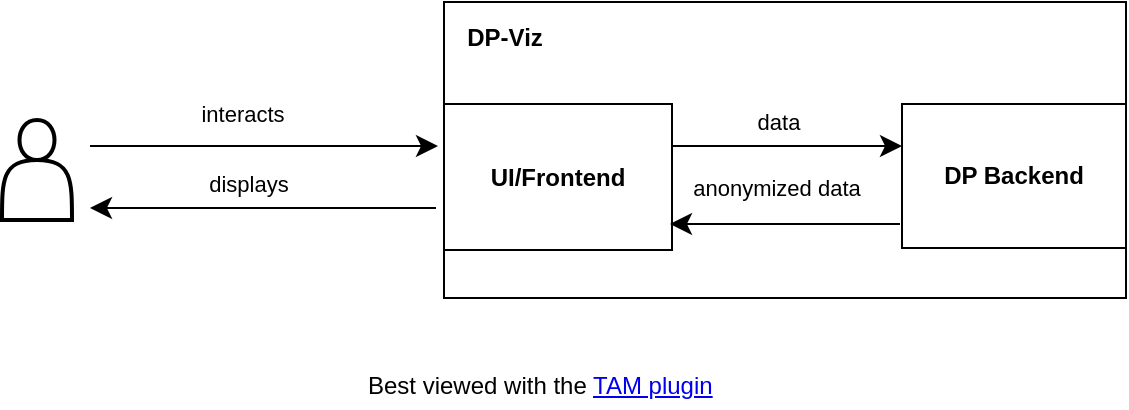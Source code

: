 <mxfile>
    <diagram id="6hGFLwfOUW9BJmUZLLm1" name="Page-1">
        <mxGraphModel dx="935" dy="786" grid="0" gridSize="10" guides="1" tooltips="1" connect="1" arrows="1" fold="1" page="1" pageScale="1" pageWidth="827" pageHeight="1169" math="0" shadow="0">
            <root>
                <mxCell id="0"/>
                <mxCell id="1" parent="0"/>
                <mxCell id="14" value="" style="rounded=0;whiteSpace=wrap;html=1;" parent="1" vertex="1" connectable="0">
                    <mxGeometry x="276" y="81" width="341" height="148" as="geometry"/>
                </mxCell>
                <mxCell id="ymQl5pguGJty--6ULFTS-48" value="&lt;b&gt;DP Backend&lt;/b&gt;" style="rounded=0;whiteSpace=wrap;html=1;" parent="1" vertex="1" connectable="0">
                    <mxGeometry x="505" y="132" width="112" height="72" as="geometry"/>
                </mxCell>
                <mxCell id="15" value="&lt;b&gt;DP-Viz&lt;/b&gt;" style="text;html=1;align=center;verticalAlign=middle;resizable=0;points=[];autosize=1;strokeColor=none;fillColor=none;" parent="1" vertex="1">
                    <mxGeometry x="278" y="86" width="56" height="26" as="geometry"/>
                </mxCell>
                <mxCell id="35" value="&lt;b&gt;UI/Frontend&lt;/b&gt;" style="rounded=0;whiteSpace=wrap;html=1;" parent="1" vertex="1" connectable="0">
                    <mxGeometry x="276" y="132" width="114" height="73" as="geometry"/>
                </mxCell>
                <mxCell id="36" value="&lt;b&gt;&lt;br&gt;&lt;/b&gt;" style="text;html=1;align=center;verticalAlign=middle;resizable=0;points=[];autosize=1;strokeColor=none;fillColor=none;" parent="1" vertex="1">
                    <mxGeometry x="456" y="143" width="18" height="26" as="geometry"/>
                </mxCell>
                <mxCell id="37" value="" style="shape=actor;horizontalLabelPosition=right;align=left;labelPosition=right;strokeWidth=2;border=0;aspect=fixed;" parent="1" vertex="1">
                    <mxGeometry x="55" y="140" width="35" height="50" as="geometry"/>
                </mxCell>
                <mxCell id="0.6" value="Best viewed with the &lt;a href=&quot;https://github.com/ariel-bentu/tam-drawio&quot;&gt;TAM plugin&lt;/a&gt;" style="text;html=1;shape=tamPluginMissing;" parent="1" vertex="1" connectable="0">
                    <mxGeometry x="236" y="259" width="200" height="25" as="geometry"/>
                </mxCell>
                <mxCell id="44" value="" style="edgeStyle=segmentEdgeStyle;endArrow=classic;html=1;curved=0;rounded=0;endSize=8;startSize=8;" parent="1" edge="1">
                    <mxGeometry width="50" height="50" relative="1" as="geometry">
                        <mxPoint x="127" y="153" as="sourcePoint"/>
                        <mxPoint x="273" y="153" as="targetPoint"/>
                        <Array as="points">
                            <mxPoint x="99" y="153"/>
                        </Array>
                    </mxGeometry>
                </mxCell>
                <mxCell id="45" value="interacts" style="edgeLabel;html=1;align=center;verticalAlign=middle;resizable=0;points=[];" parent="44" vertex="1" connectable="0">
                    <mxGeometry x="-0.002" y="-3" relative="1" as="geometry">
                        <mxPoint x="3" y="-19" as="offset"/>
                    </mxGeometry>
                </mxCell>
                <mxCell id="47" value="" style="edgeStyle=segmentEdgeStyle;endArrow=classic;html=1;curved=0;rounded=0;endSize=8;startSize=8;" parent="1" edge="1">
                    <mxGeometry width="50" height="50" relative="1" as="geometry">
                        <mxPoint x="390" y="153" as="sourcePoint"/>
                        <mxPoint x="505" y="153" as="targetPoint"/>
                        <Array as="points">
                            <mxPoint x="390" y="153"/>
                        </Array>
                    </mxGeometry>
                </mxCell>
                <mxCell id="48" value="data" style="edgeLabel;html=1;align=center;verticalAlign=middle;resizable=0;points=[];" parent="47" vertex="1" connectable="0">
                    <mxGeometry x="-0.002" y="-3" relative="1" as="geometry">
                        <mxPoint x="-5" y="-15" as="offset"/>
                    </mxGeometry>
                </mxCell>
                <mxCell id="49" value="" style="edgeStyle=segmentEdgeStyle;endArrow=classic;html=1;curved=0;rounded=0;endSize=8;startSize=8;" parent="1" edge="1">
                    <mxGeometry width="50" height="50" relative="1" as="geometry">
                        <mxPoint x="272" y="184" as="sourcePoint"/>
                        <mxPoint x="99" y="184" as="targetPoint"/>
                        <Array as="points">
                            <mxPoint x="272" y="184"/>
                        </Array>
                    </mxGeometry>
                </mxCell>
                <mxCell id="68" value="displays" style="edgeLabel;html=1;align=center;verticalAlign=middle;resizable=0;points=[];" parent="49" vertex="1" connectable="0">
                    <mxGeometry x="0.028" relative="1" as="geometry">
                        <mxPoint x="-5" y="-12" as="offset"/>
                    </mxGeometry>
                </mxCell>
                <mxCell id="51" value="" style="edgeStyle=segmentEdgeStyle;endArrow=classic;html=1;curved=0;rounded=0;endSize=8;startSize=8;" parent="1" edge="1">
                    <mxGeometry width="50" height="50" relative="1" as="geometry">
                        <mxPoint x="504" y="192" as="sourcePoint"/>
                        <mxPoint x="389" y="192" as="targetPoint"/>
                        <Array as="points">
                            <mxPoint x="389" y="192"/>
                        </Array>
                    </mxGeometry>
                </mxCell>
                <mxCell id="52" value="anonymized data" style="edgeLabel;html=1;align=center;verticalAlign=middle;resizable=0;points=[];" parent="51" vertex="1" connectable="0">
                    <mxGeometry x="-0.002" y="-3" relative="1" as="geometry">
                        <mxPoint x="-5" y="-15" as="offset"/>
                    </mxGeometry>
                </mxCell>
            </root>
        </mxGraphModel>
    </diagram>
</mxfile>